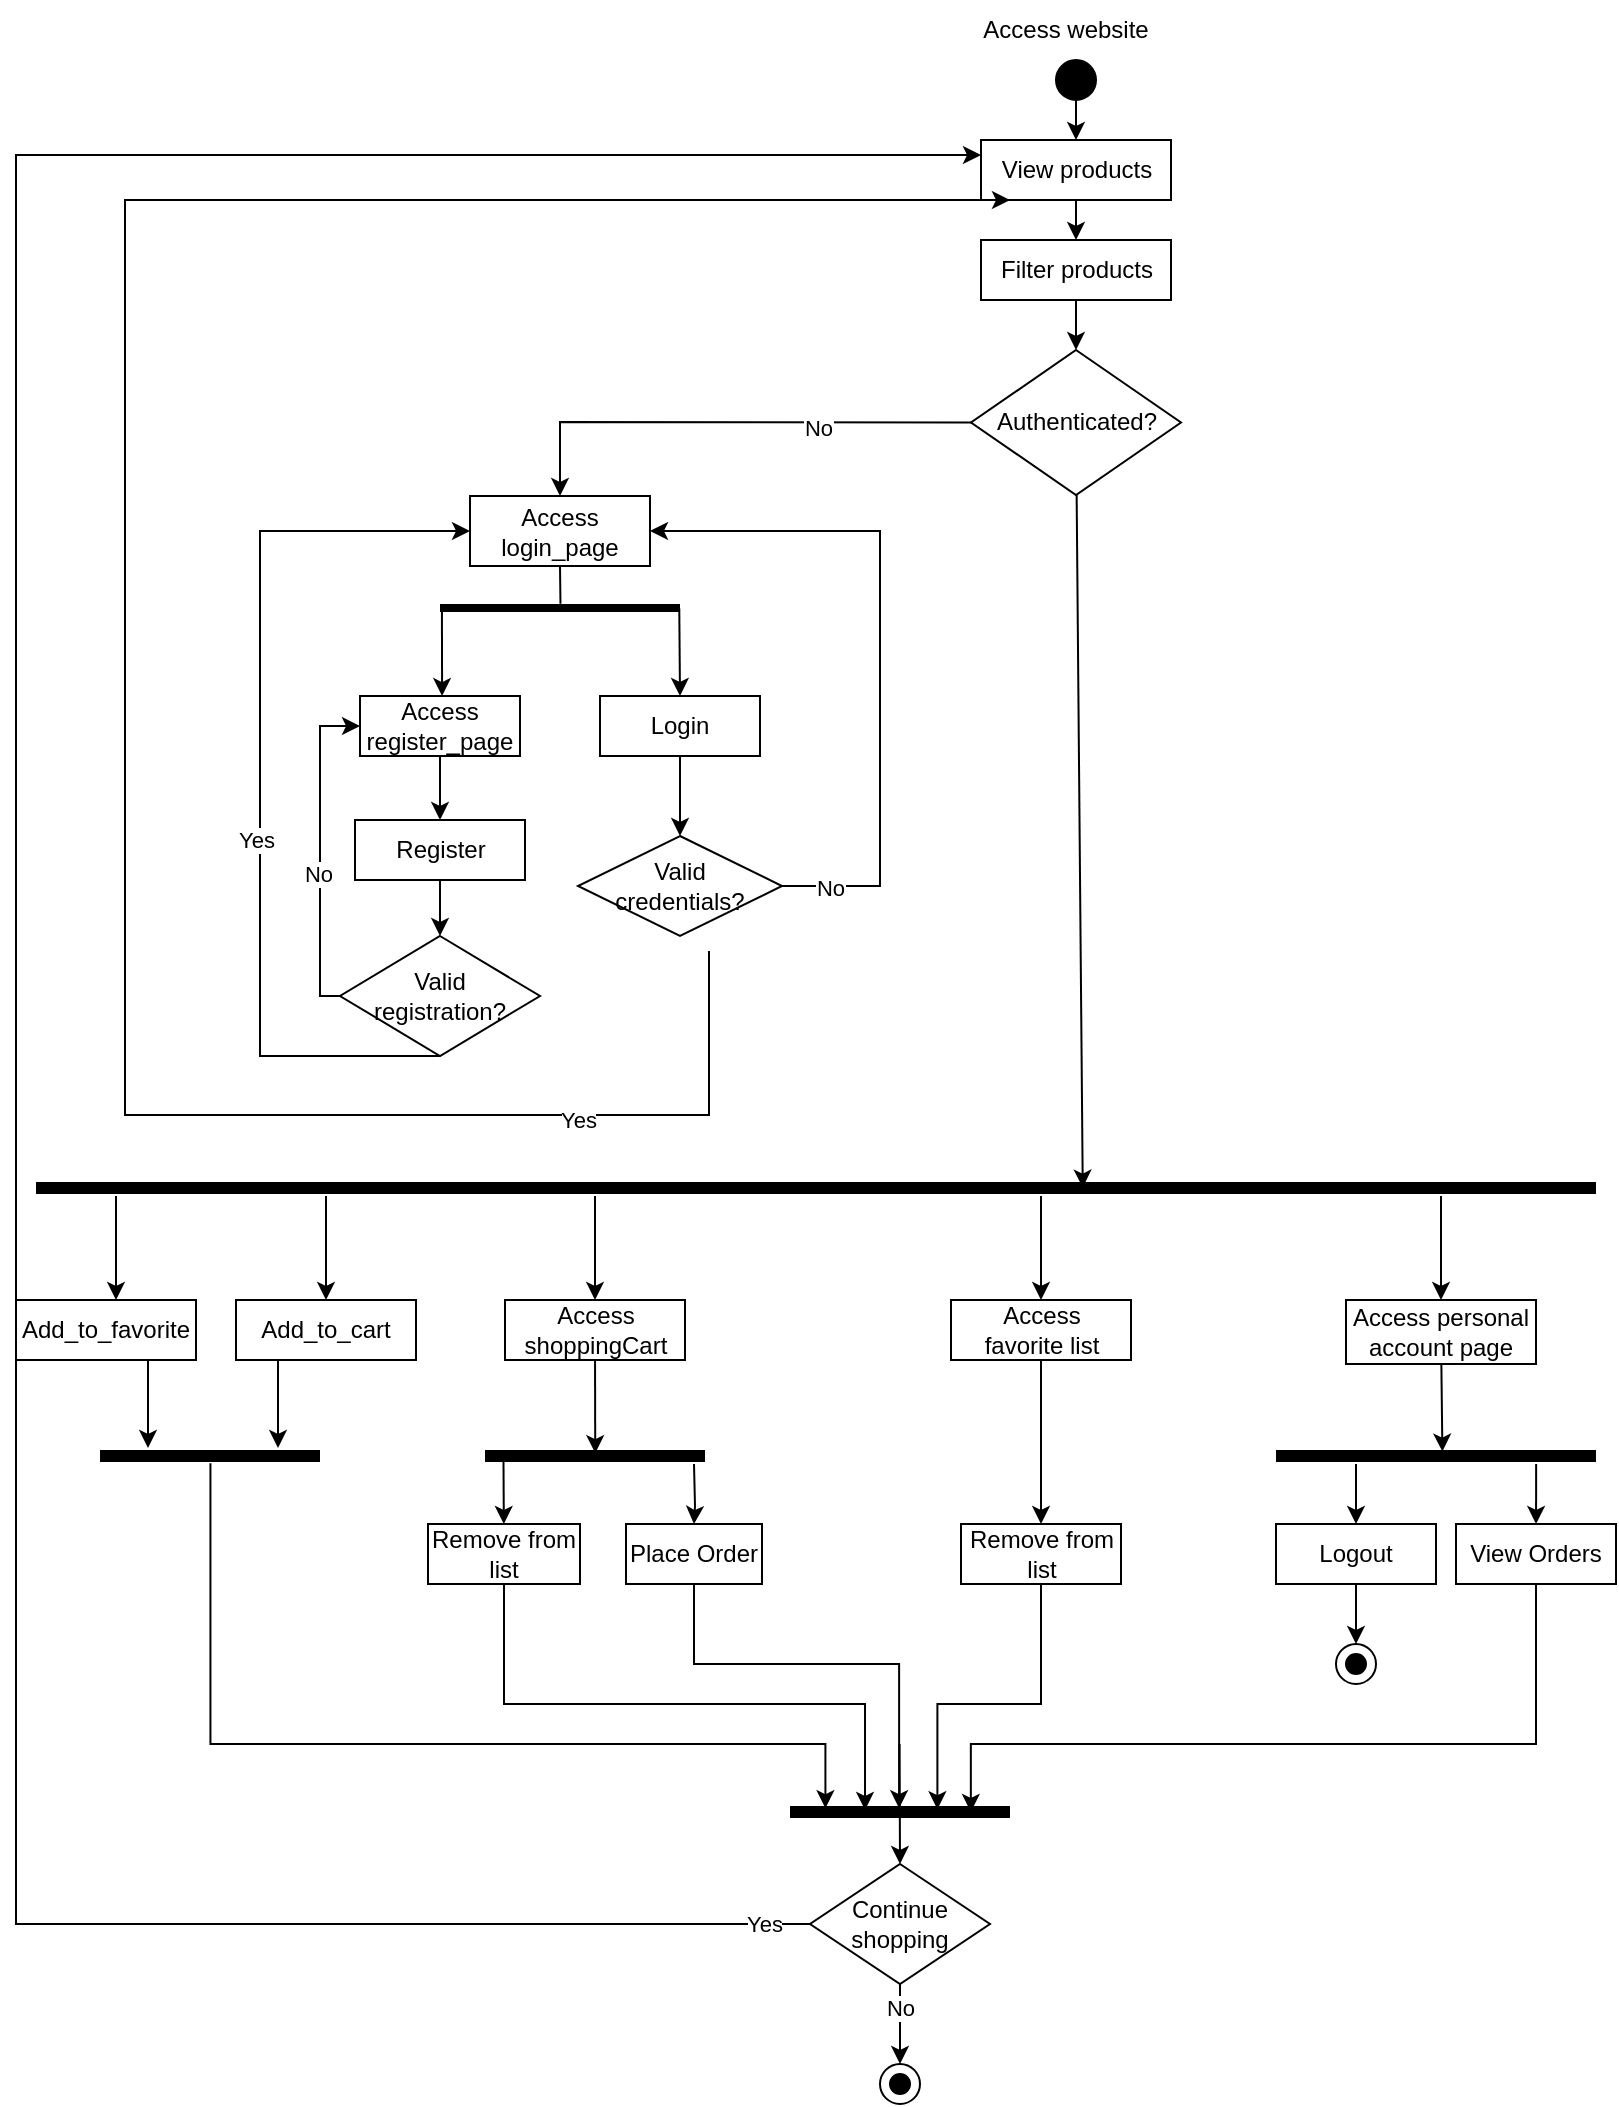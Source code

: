 <mxfile version="20.8.16" type="device"><diagram name="Page-1" id="8Jb1jK2XtyDm1GlKme4J"><mxGraphModel dx="1595" dy="768" grid="1" gridSize="10" guides="1" tooltips="1" connect="1" arrows="1" fold="1" page="1" pageScale="1" pageWidth="850" pageHeight="1100" math="0" shadow="0"><root><mxCell id="0"/><mxCell id="1" parent="0"/><mxCell id="2t6oH9smJ5xH0TfcndmP-1" value="" style="ellipse;whiteSpace=wrap;html=1;fillColor=#000000;" parent="1" vertex="1"><mxGeometry x="540" y="30" width="20" height="20" as="geometry"/></mxCell><mxCell id="2t6oH9smJ5xH0TfcndmP-2" value="Access website" style="text;html=1;strokeColor=none;fillColor=none;align=center;verticalAlign=middle;whiteSpace=wrap;rounded=0;" parent="1" vertex="1"><mxGeometry x="490" width="110" height="30" as="geometry"/></mxCell><mxCell id="2t6oH9smJ5xH0TfcndmP-3" value="" style="endArrow=classic;html=1;rounded=0;exitX=0.5;exitY=1;exitDx=0;exitDy=0;entryX=0.5;entryY=0;entryDx=0;entryDy=0;" parent="1" target="2t6oH9smJ5xH0TfcndmP-4" edge="1" source="2t6oH9smJ5xH0TfcndmP-1"><mxGeometry width="50" height="50" relative="1" as="geometry"><mxPoint x="550" y="50" as="sourcePoint"/><mxPoint x="550" y="80" as="targetPoint"/></mxGeometry></mxCell><mxCell id="RLt2zQZC0hXPuKX8v99O-30" value="" style="edgeStyle=none;rounded=0;orthogonalLoop=1;jettySize=auto;html=1;" edge="1" parent="1" source="2t6oH9smJ5xH0TfcndmP-4" target="RLt2zQZC0hXPuKX8v99O-28"><mxGeometry relative="1" as="geometry"/></mxCell><mxCell id="2t6oH9smJ5xH0TfcndmP-4" value="View products" style="rounded=0;whiteSpace=wrap;html=1;fillColor=#FFFFFF;" parent="1" vertex="1"><mxGeometry x="502.5" y="70" width="95" height="30" as="geometry"/></mxCell><mxCell id="2t6oH9smJ5xH0TfcndmP-12" value="" style="line;strokeWidth=6;fillColor=none;align=left;verticalAlign=middle;spacingTop=-1;spacingLeft=3;spacingRight=3;rotatable=0;labelPosition=right;points=[];portConstraint=eastwest;strokeColor=#000000;" parent="1" vertex="1"><mxGeometry x="30" y="590" width="780" height="8" as="geometry"/></mxCell><mxCell id="RLt2zQZC0hXPuKX8v99O-62" value="" style="edgeStyle=elbowEdgeStyle;rounded=0;orthogonalLoop=1;jettySize=auto;html=1;" edge="1" parent="1" source="2t6oH9smJ5xH0TfcndmP-12" target="2t6oH9smJ5xH0TfcndmP-18"><mxGeometry relative="1" as="geometry"/></mxCell><mxCell id="RLt2zQZC0hXPuKX8v99O-71" value="" style="edgeStyle=orthogonalEdgeStyle;rounded=0;orthogonalLoop=1;jettySize=auto;html=1;" edge="1" parent="1" source="2t6oH9smJ5xH0TfcndmP-18" target="RLt2zQZC0hXPuKX8v99O-22"><mxGeometry relative="1" as="geometry"/></mxCell><mxCell id="2t6oH9smJ5xH0TfcndmP-18" value="Access&lt;br&gt;favorite list" style="rounded=0;whiteSpace=wrap;html=1;fillColor=#FFFFFF;" parent="1" vertex="1"><mxGeometry x="487.5" y="650" width="90" height="30" as="geometry"/></mxCell><mxCell id="RLt2zQZC0hXPuKX8v99O-45" style="edgeStyle=none;rounded=0;orthogonalLoop=1;jettySize=auto;html=1;entryX=0.501;entryY=0.321;entryDx=0;entryDy=0;entryPerimeter=0;" edge="1" parent="1" source="2t6oH9smJ5xH0TfcndmP-19" target="RLt2zQZC0hXPuKX8v99O-11"><mxGeometry relative="1" as="geometry"/></mxCell><mxCell id="RLt2zQZC0hXPuKX8v99O-63" value="" style="edgeStyle=elbowEdgeStyle;rounded=0;orthogonalLoop=1;jettySize=auto;html=1;" edge="1" parent="1" source="2t6oH9smJ5xH0TfcndmP-12" target="2t6oH9smJ5xH0TfcndmP-19"><mxGeometry relative="1" as="geometry"/></mxCell><mxCell id="2t6oH9smJ5xH0TfcndmP-19" value="Access&lt;br&gt;shoppingCart" style="rounded=0;whiteSpace=wrap;html=1;fillColor=#FFFFFF;" parent="1" vertex="1"><mxGeometry x="264.5" y="650" width="90" height="30" as="geometry"/></mxCell><mxCell id="RLt2zQZC0hXPuKX8v99O-65" value="" style="edgeStyle=elbowEdgeStyle;rounded=0;orthogonalLoop=1;jettySize=auto;html=1;" edge="1" parent="1" source="2t6oH9smJ5xH0TfcndmP-12" target="2t6oH9smJ5xH0TfcndmP-20"><mxGeometry relative="1" as="geometry"/></mxCell><mxCell id="RLt2zQZC0hXPuKX8v99O-67" value="" style="edgeStyle=elbowEdgeStyle;rounded=0;orthogonalLoop=1;jettySize=auto;html=1;" edge="1" parent="1" source="2t6oH9smJ5xH0TfcndmP-20" target="RLt2zQZC0hXPuKX8v99O-66"><mxGeometry relative="1" as="geometry"/></mxCell><mxCell id="2t6oH9smJ5xH0TfcndmP-20" value="Add_to_favorite" style="rounded=0;whiteSpace=wrap;html=1;fillColor=#FFFFFF;" parent="1" vertex="1"><mxGeometry x="20" y="650" width="90" height="30" as="geometry"/></mxCell><mxCell id="RLt2zQZC0hXPuKX8v99O-64" value="" style="edgeStyle=elbowEdgeStyle;rounded=0;orthogonalLoop=1;jettySize=auto;html=1;" edge="1" parent="1" source="2t6oH9smJ5xH0TfcndmP-12" target="2t6oH9smJ5xH0TfcndmP-21"><mxGeometry relative="1" as="geometry"/></mxCell><mxCell id="RLt2zQZC0hXPuKX8v99O-68" value="" style="edgeStyle=elbowEdgeStyle;rounded=0;orthogonalLoop=1;jettySize=auto;html=1;" edge="1" parent="1" source="2t6oH9smJ5xH0TfcndmP-21" target="RLt2zQZC0hXPuKX8v99O-66"><mxGeometry relative="1" as="geometry"/></mxCell><mxCell id="2t6oH9smJ5xH0TfcndmP-21" value="Add_to_cart" style="rounded=0;whiteSpace=wrap;html=1;fillColor=#FFFFFF;" parent="1" vertex="1"><mxGeometry x="130" y="650" width="90" height="30" as="geometry"/></mxCell><mxCell id="RLt2zQZC0hXPuKX8v99O-44" style="edgeStyle=none;rounded=0;orthogonalLoop=1;jettySize=auto;html=1;entryX=0.52;entryY=0.226;entryDx=0;entryDy=0;entryPerimeter=0;" edge="1" parent="1" source="2t6oH9smJ5xH0TfcndmP-25" target="RLt2zQZC0hXPuKX8v99O-24"><mxGeometry relative="1" as="geometry"/></mxCell><mxCell id="RLt2zQZC0hXPuKX8v99O-61" value="" style="edgeStyle=elbowEdgeStyle;rounded=0;orthogonalLoop=1;jettySize=auto;html=1;" edge="1" parent="1" source="2t6oH9smJ5xH0TfcndmP-12" target="2t6oH9smJ5xH0TfcndmP-25"><mxGeometry relative="1" as="geometry"/></mxCell><mxCell id="2t6oH9smJ5xH0TfcndmP-25" value="Access personal account page" style="rounded=0;whiteSpace=wrap;html=1;fillColor=#FFFFFF;" parent="1" vertex="1"><mxGeometry x="685" y="650" width="95" height="32" as="geometry"/></mxCell><mxCell id="2t6oH9smJ5xH0TfcndmP-34" value="Access&lt;br&gt;login_page" style="rounded=0;whiteSpace=wrap;html=1;fillColor=#FFFFFF;" parent="1" vertex="1"><mxGeometry x="247" y="248" width="90" height="35" as="geometry"/></mxCell><mxCell id="2t6oH9smJ5xH0TfcndmP-55" value="" style="endArrow=none;html=1;rounded=0;elbow=vertical;entryX=0.5;entryY=1;entryDx=0;entryDy=0;exitX=0.502;exitY=0.24;exitDx=0;exitDy=0;exitPerimeter=0;" parent="1" source="2t6oH9smJ5xH0TfcndmP-58" target="2t6oH9smJ5xH0TfcndmP-34" edge="1"><mxGeometry width="50" height="50" relative="1" as="geometry"><mxPoint x="292" y="318" as="sourcePoint"/><mxPoint x="302" y="328" as="targetPoint"/></mxGeometry></mxCell><mxCell id="2t6oH9smJ5xH0TfcndmP-58" value="" style="line;strokeWidth=4;fillColor=none;align=left;verticalAlign=middle;spacingTop=-1;spacingLeft=3;spacingRight=3;rotatable=0;labelPosition=right;points=[];portConstraint=eastwest;strokeColor=#000000;" parent="1" vertex="1"><mxGeometry x="232" y="300" width="120" height="8" as="geometry"/></mxCell><mxCell id="2t6oH9smJ5xH0TfcndmP-60" value="" style="endArrow=classic;html=1;rounded=0;elbow=vertical;exitX=0.997;exitY=0.53;exitDx=0;exitDy=0;exitPerimeter=0;entryX=0.5;entryY=0;entryDx=0;entryDy=0;" parent="1" source="2t6oH9smJ5xH0TfcndmP-58" target="2t6oH9smJ5xH0TfcndmP-62" edge="1"><mxGeometry width="50" height="50" relative="1" as="geometry"><mxPoint x="246" y="342" as="sourcePoint"/><mxPoint x="252" y="348" as="targetPoint"/></mxGeometry></mxCell><mxCell id="2t6oH9smJ5xH0TfcndmP-61" value="" style="endArrow=classic;html=1;rounded=0;elbow=vertical;exitX=0.008;exitY=0.506;exitDx=0;exitDy=0;exitPerimeter=0;entryX=0.513;entryY=0.001;entryDx=0;entryDy=0;entryPerimeter=0;" parent="1" source="2t6oH9smJ5xH0TfcndmP-58" target="2t6oH9smJ5xH0TfcndmP-63" edge="1"><mxGeometry width="50" height="50" relative="1" as="geometry"><mxPoint x="342" y="348" as="sourcePoint"/><mxPoint x="332" y="348" as="targetPoint"/></mxGeometry></mxCell><mxCell id="2t6oH9smJ5xH0TfcndmP-62" value="Login" style="rounded=0;whiteSpace=wrap;html=1;strokeColor=#000000;fillColor=#FFFFFF;" parent="1" vertex="1"><mxGeometry x="312" y="348" width="80" height="30" as="geometry"/></mxCell><mxCell id="2t6oH9smJ5xH0TfcndmP-63" value="Access&lt;br&gt;register_page" style="rounded=0;whiteSpace=wrap;html=1;strokeColor=#000000;fillColor=#FFFFFF;" parent="1" vertex="1"><mxGeometry x="192" y="348" width="80" height="30" as="geometry"/></mxCell><mxCell id="RLt2zQZC0hXPuKX8v99O-32" value="" style="edgeStyle=orthogonalEdgeStyle;rounded=0;orthogonalLoop=1;jettySize=auto;html=1;exitX=0.5;exitY=1;exitDx=0;exitDy=0;entryX=0;entryY=0.75;entryDx=0;entryDy=0;" edge="1" parent="1"><mxGeometry relative="1" as="geometry"><mxPoint x="366.5" y="475.5" as="sourcePoint"/><mxPoint x="517" y="100" as="targetPoint"/><Array as="points"><mxPoint x="366.5" y="557.5"/><mxPoint x="74.5" y="557.5"/><mxPoint x="74.5" y="100.5"/></Array></mxGeometry></mxCell><mxCell id="RLt2zQZC0hXPuKX8v99O-33" value="Yes" style="edgeLabel;html=1;align=center;verticalAlign=middle;resizable=0;points=[];" vertex="1" connectable="0" parent="RLt2zQZC0hXPuKX8v99O-32"><mxGeometry x="0.416" y="-1" relative="1" as="geometry"><mxPoint x="156" y="459" as="offset"/></mxGeometry></mxCell><mxCell id="2t6oH9smJ5xH0TfcndmP-69" value="Valid&lt;br&gt;credentials?" style="rhombus;whiteSpace=wrap;html=1;strokeColor=#000000;fillColor=#FFFFFF;" parent="1" vertex="1"><mxGeometry x="301" y="418" width="102" height="50" as="geometry"/></mxCell><mxCell id="2t6oH9smJ5xH0TfcndmP-70" value="" style="endArrow=classic;html=1;rounded=0;elbow=vertical;exitX=0.5;exitY=1;exitDx=0;exitDy=0;entryX=0.5;entryY=0;entryDx=0;entryDy=0;" parent="1" source="2t6oH9smJ5xH0TfcndmP-62" target="2t6oH9smJ5xH0TfcndmP-69" edge="1"><mxGeometry width="50" height="50" relative="1" as="geometry"><mxPoint x="82" y="418" as="sourcePoint"/><mxPoint x="132" y="368" as="targetPoint"/></mxGeometry></mxCell><mxCell id="2t6oH9smJ5xH0TfcndmP-73" value="" style="endArrow=classic;html=1;rounded=0;exitX=1;exitY=0.5;exitDx=0;exitDy=0;entryX=1;entryY=0.5;entryDx=0;entryDy=0;edgeStyle=elbowEdgeStyle;" parent="1" source="2t6oH9smJ5xH0TfcndmP-69" target="2t6oH9smJ5xH0TfcndmP-34" edge="1"><mxGeometry width="50" height="50" relative="1" as="geometry"><mxPoint x="422" y="448" as="sourcePoint"/><mxPoint x="402" y="268" as="targetPoint"/><Array as="points"><mxPoint x="452" y="348"/></Array></mxGeometry></mxCell><mxCell id="2t6oH9smJ5xH0TfcndmP-74" value="No" style="edgeLabel;html=1;align=center;verticalAlign=middle;resizable=0;points=[];" parent="2t6oH9smJ5xH0TfcndmP-73" vertex="1" connectable="0"><mxGeometry x="-0.86" y="-1" relative="1" as="geometry"><mxPoint as="offset"/></mxGeometry></mxCell><mxCell id="2t6oH9smJ5xH0TfcndmP-77" value="Valid&lt;br&gt;registration?" style="rhombus;whiteSpace=wrap;html=1;strokeColor=#000000;fillColor=#FFFFFF;" parent="1" vertex="1"><mxGeometry x="182" y="468" width="100" height="60" as="geometry"/></mxCell><mxCell id="2t6oH9smJ5xH0TfcndmP-78" value="" style="endArrow=classic;html=1;rounded=0;exitX=0.5;exitY=1;exitDx=0;exitDy=0;entryX=0;entryY=0.5;entryDx=0;entryDy=0;edgeStyle=elbowEdgeStyle;" parent="1" source="2t6oH9smJ5xH0TfcndmP-77" target="2t6oH9smJ5xH0TfcndmP-34" edge="1"><mxGeometry width="50" height="50" relative="1" as="geometry"><mxPoint x="212" y="548" as="sourcePoint"/><mxPoint x="232" y="518" as="targetPoint"/><Array as="points"><mxPoint x="142" y="368"/></Array></mxGeometry></mxCell><mxCell id="2t6oH9smJ5xH0TfcndmP-79" value="Yes" style="edgeLabel;html=1;align=center;verticalAlign=middle;resizable=0;points=[];" parent="2t6oH9smJ5xH0TfcndmP-78" vertex="1" connectable="0"><mxGeometry x="-0.393" y="2" relative="1" as="geometry"><mxPoint y="-59" as="offset"/></mxGeometry></mxCell><mxCell id="2t6oH9smJ5xH0TfcndmP-80" value="" style="endArrow=classic;html=1;rounded=0;exitX=0;exitY=0.5;exitDx=0;exitDy=0;entryX=0;entryY=0.5;entryDx=0;entryDy=0;edgeStyle=elbowEdgeStyle;" parent="1" source="2t6oH9smJ5xH0TfcndmP-77" target="2t6oH9smJ5xH0TfcndmP-63" edge="1"><mxGeometry width="50" height="50" relative="1" as="geometry"><mxPoint x="122" y="478" as="sourcePoint"/><mxPoint x="172" y="428" as="targetPoint"/><Array as="points"><mxPoint x="172" y="408"/></Array></mxGeometry></mxCell><mxCell id="2t6oH9smJ5xH0TfcndmP-81" value="No" style="edgeLabel;html=1;align=center;verticalAlign=middle;resizable=0;points=[];" parent="2t6oH9smJ5xH0TfcndmP-80" vertex="1" connectable="0"><mxGeometry x="-0.305" y="1" relative="1" as="geometry"><mxPoint y="-14" as="offset"/></mxGeometry></mxCell><mxCell id="2t6oH9smJ5xH0TfcndmP-84" value="" style="endArrow=classic;html=1;rounded=0;exitX=0.5;exitY=1;exitDx=0;exitDy=0;entryX=0.5;entryY=0;entryDx=0;entryDy=0;" parent="1" source="2t6oH9smJ5xH0TfcndmP-63" target="2t6oH9smJ5xH0TfcndmP-86" edge="1"><mxGeometry width="50" height="50" relative="1" as="geometry"><mxPoint x="272" y="438" as="sourcePoint"/><mxPoint x="232" y="418" as="targetPoint"/></mxGeometry></mxCell><mxCell id="2t6oH9smJ5xH0TfcndmP-86" value="Register" style="rounded=0;whiteSpace=wrap;html=1;strokeColor=#000000;fillColor=#FFFFFF;" parent="1" vertex="1"><mxGeometry x="189.5" y="410" width="85" height="30" as="geometry"/></mxCell><mxCell id="2t6oH9smJ5xH0TfcndmP-87" value="" style="endArrow=classic;html=1;rounded=0;elbow=vertical;exitX=0.5;exitY=1;exitDx=0;exitDy=0;entryX=0.5;entryY=0;entryDx=0;entryDy=0;" parent="1" source="2t6oH9smJ5xH0TfcndmP-86" target="2t6oH9smJ5xH0TfcndmP-77" edge="1"><mxGeometry width="50" height="50" relative="1" as="geometry"><mxPoint x="312" y="658" as="sourcePoint"/><mxPoint x="362" y="608" as="targetPoint"/></mxGeometry></mxCell><mxCell id="RLt2zQZC0hXPuKX8v99O-31" style="edgeStyle=none;rounded=0;orthogonalLoop=1;jettySize=auto;html=1;entryX=0.671;entryY=0.475;entryDx=0;entryDy=0;entryPerimeter=0;" edge="1" parent="1" source="mfR7uSEzLlshYsVtk4t2-13" target="2t6oH9smJ5xH0TfcndmP-12"><mxGeometry relative="1" as="geometry"/></mxCell><mxCell id="mfR7uSEzLlshYsVtk4t2-13" value="Authenticated?" style="rhombus;whiteSpace=wrap;html=1;" parent="1" vertex="1"><mxGeometry x="497.5" y="175" width="105" height="72.5" as="geometry"/></mxCell><mxCell id="mfR7uSEzLlshYsVtk4t2-16" value="" style="endArrow=classic;html=1;rounded=0;exitX=0;exitY=0.5;exitDx=0;exitDy=0;entryX=0.5;entryY=0;entryDx=0;entryDy=0;edgeStyle=elbowEdgeStyle;elbow=vertical;" parent="1" source="mfR7uSEzLlshYsVtk4t2-13" target="2t6oH9smJ5xH0TfcndmP-34" edge="1"><mxGeometry width="50" height="50" relative="1" as="geometry"><mxPoint x="210" y="230" as="sourcePoint"/><mxPoint x="260" y="180" as="targetPoint"/><Array as="points"><mxPoint x="390" y="211"/></Array></mxGeometry></mxCell><mxCell id="mfR7uSEzLlshYsVtk4t2-17" value="No" style="edgeLabel;html=1;align=center;verticalAlign=middle;resizable=0;points=[];" parent="mfR7uSEzLlshYsVtk4t2-16" vertex="1" connectable="0"><mxGeometry x="-0.361" y="3" relative="1" as="geometry"><mxPoint as="offset"/></mxGeometry></mxCell><mxCell id="RLt2zQZC0hXPuKX8v99O-34" value="" style="rounded=0;orthogonalLoop=1;jettySize=auto;html=1;exitX=0.084;exitY=0.702;exitDx=0;exitDy=0;exitPerimeter=0;" edge="1" parent="1" source="RLt2zQZC0hXPuKX8v99O-11" target="RLt2zQZC0hXPuKX8v99O-9"><mxGeometry relative="1" as="geometry"/></mxCell><mxCell id="RLt2zQZC0hXPuKX8v99O-50" value="" style="edgeStyle=elbowEdgeStyle;rounded=0;orthogonalLoop=1;jettySize=auto;html=1;entryX=0.341;entryY=0.37;entryDx=0;entryDy=0;exitX=0.5;exitY=1;exitDx=0;exitDy=0;entryPerimeter=0;elbow=vertical;" edge="1" parent="1" source="RLt2zQZC0hXPuKX8v99O-9" target="RLt2zQZC0hXPuKX8v99O-79"><mxGeometry relative="1" as="geometry"><Array as="points"><mxPoint x="370" y="852"/></Array></mxGeometry></mxCell><mxCell id="RLt2zQZC0hXPuKX8v99O-9" value="Remove from list" style="rounded=0;whiteSpace=wrap;html=1;" vertex="1" parent="1"><mxGeometry x="226" y="762" width="76" height="30" as="geometry"/></mxCell><mxCell id="RLt2zQZC0hXPuKX8v99O-11" value="" style="line;strokeWidth=6;fillColor=none;align=left;verticalAlign=middle;spacingTop=-1;spacingLeft=3;spacingRight=3;rotatable=0;labelPosition=right;points=[];portConstraint=eastwest;strokeColor=#000000;" vertex="1" parent="1"><mxGeometry x="254.5" y="724" width="110" height="8" as="geometry"/></mxCell><mxCell id="RLt2zQZC0hXPuKX8v99O-78" value="" style="edgeStyle=orthogonalEdgeStyle;rounded=0;orthogonalLoop=1;jettySize=auto;html=1;" edge="1" parent="1" target="RLt2zQZC0hXPuKX8v99O-20"><mxGeometry relative="1" as="geometry"><mxPoint x="359" y="732" as="sourcePoint"/></mxGeometry></mxCell><mxCell id="RLt2zQZC0hXPuKX8v99O-20" value="Place Order" style="rounded=0;whiteSpace=wrap;html=1;" vertex="1" parent="1"><mxGeometry x="325" y="762" width="68" height="30" as="geometry"/></mxCell><mxCell id="RLt2zQZC0hXPuKX8v99O-83" style="edgeStyle=elbowEdgeStyle;rounded=0;orthogonalLoop=1;jettySize=auto;elbow=vertical;html=1;entryX=0.67;entryY=0.326;entryDx=0;entryDy=0;entryPerimeter=0;exitX=0.5;exitY=1;exitDx=0;exitDy=0;" edge="1" parent="1" source="RLt2zQZC0hXPuKX8v99O-22" target="RLt2zQZC0hXPuKX8v99O-79"><mxGeometry relative="1" as="geometry"><Array as="points"><mxPoint x="510" y="852"/></Array></mxGeometry></mxCell><mxCell id="RLt2zQZC0hXPuKX8v99O-22" value="Remove from list" style="rounded=0;whiteSpace=wrap;html=1;" vertex="1" parent="1"><mxGeometry x="492.5" y="762" width="80" height="30" as="geometry"/></mxCell><mxCell id="RLt2zQZC0hXPuKX8v99O-24" value="" style="line;strokeWidth=6;fillColor=none;align=left;verticalAlign=middle;spacingTop=-1;spacingLeft=3;spacingRight=3;rotatable=0;labelPosition=right;points=[];portConstraint=eastwest;strokeColor=#000000;" vertex="1" parent="1"><mxGeometry x="650" y="724" width="160" height="8" as="geometry"/></mxCell><mxCell id="RLt2zQZC0hXPuKX8v99O-41" style="edgeStyle=none;rounded=0;orthogonalLoop=1;jettySize=auto;html=1;exitX=0.25;exitY=1;exitDx=0;exitDy=0;exitPerimeter=0;" edge="1" parent="1" source="RLt2zQZC0hXPuKX8v99O-24" target="RLt2zQZC0hXPuKX8v99O-25"><mxGeometry relative="1" as="geometry"/></mxCell><mxCell id="RLt2zQZC0hXPuKX8v99O-55" value="" style="edgeStyle=none;rounded=0;orthogonalLoop=1;jettySize=auto;html=1;entryX=0.5;entryY=0;entryDx=0;entryDy=0;" edge="1" parent="1" source="RLt2zQZC0hXPuKX8v99O-25" target="RLt2zQZC0hXPuKX8v99O-60"><mxGeometry relative="1" as="geometry"><mxPoint x="691.7" y="844.288" as="targetPoint"/></mxGeometry></mxCell><mxCell id="RLt2zQZC0hXPuKX8v99O-25" value="Logout" style="rounded=0;whiteSpace=wrap;html=1;" vertex="1" parent="1"><mxGeometry x="650" y="762" width="80" height="30" as="geometry"/></mxCell><mxCell id="RLt2zQZC0hXPuKX8v99O-42" style="edgeStyle=none;rounded=0;orthogonalLoop=1;jettySize=auto;html=1;exitX=0.813;exitY=1;exitDx=0;exitDy=0;exitPerimeter=0;" edge="1" parent="1" source="RLt2zQZC0hXPuKX8v99O-24" target="RLt2zQZC0hXPuKX8v99O-26"><mxGeometry relative="1" as="geometry"/></mxCell><mxCell id="RLt2zQZC0hXPuKX8v99O-56" value="" style="edgeStyle=elbowEdgeStyle;rounded=0;orthogonalLoop=1;jettySize=auto;html=1;entryX=0.822;entryY=0.5;entryDx=0;entryDy=0;exitX=0.5;exitY=1;exitDx=0;exitDy=0;entryPerimeter=0;elbow=vertical;" edge="1" parent="1" source="RLt2zQZC0hXPuKX8v99O-26" target="RLt2zQZC0hXPuKX8v99O-79"><mxGeometry relative="1" as="geometry"><mxPoint x="781.3" y="844.664" as="targetPoint"/><Array as="points"><mxPoint x="640" y="872"/></Array></mxGeometry></mxCell><mxCell id="RLt2zQZC0hXPuKX8v99O-26" value="View Orders" style="rounded=0;whiteSpace=wrap;html=1;" vertex="1" parent="1"><mxGeometry x="740" y="762" width="80" height="30" as="geometry"/></mxCell><mxCell id="RLt2zQZC0hXPuKX8v99O-29" value="" style="edgeStyle=none;rounded=0;orthogonalLoop=1;jettySize=auto;html=1;" edge="1" parent="1" source="RLt2zQZC0hXPuKX8v99O-28" target="mfR7uSEzLlshYsVtk4t2-13"><mxGeometry relative="1" as="geometry"/></mxCell><mxCell id="RLt2zQZC0hXPuKX8v99O-28" value="Filter products" style="rounded=0;whiteSpace=wrap;html=1;fillColor=#FFFFFF;" vertex="1" parent="1"><mxGeometry x="502.5" y="120" width="95" height="30" as="geometry"/></mxCell><mxCell id="RLt2zQZC0hXPuKX8v99O-60" value="" style="ellipse;whiteSpace=wrap;html=1;" vertex="1" parent="1"><mxGeometry x="680" y="822" width="20" height="20" as="geometry"/></mxCell><mxCell id="RLt2zQZC0hXPuKX8v99O-59" value="" style="ellipse;whiteSpace=wrap;html=1;fillColor=#000000;" vertex="1" parent="1"><mxGeometry x="685" y="827" width="10" height="10" as="geometry"/></mxCell><mxCell id="RLt2zQZC0hXPuKX8v99O-69" style="edgeStyle=elbowEdgeStyle;rounded=0;orthogonalLoop=1;jettySize=auto;html=1;exitX=0.502;exitY=0.956;exitDx=0;exitDy=0;exitPerimeter=0;entryX=0.161;entryY=0.265;entryDx=0;entryDy=0;entryPerimeter=0;elbow=vertical;" edge="1" parent="1" source="RLt2zQZC0hXPuKX8v99O-66" target="RLt2zQZC0hXPuKX8v99O-79"><mxGeometry relative="1" as="geometry"><mxPoint y="362" as="targetPoint"/><Array as="points"><mxPoint x="340" y="872"/><mxPoint x="270" y="832"/></Array></mxGeometry></mxCell><mxCell id="RLt2zQZC0hXPuKX8v99O-66" value="" style="line;strokeWidth=6;fillColor=none;align=left;verticalAlign=middle;spacingTop=-1;spacingLeft=3;spacingRight=3;rotatable=0;labelPosition=right;points=[];portConstraint=eastwest;strokeColor=#000000;" vertex="1" parent="1"><mxGeometry x="62" y="724" width="110" height="8" as="geometry"/></mxCell><mxCell id="RLt2zQZC0hXPuKX8v99O-76" value="" style="edgeStyle=orthogonalEdgeStyle;rounded=0;orthogonalLoop=1;jettySize=auto;html=1;entryX=0.5;entryY=0;entryDx=0;entryDy=0;" edge="1" parent="1" source="RLt2zQZC0hXPuKX8v99O-72" target="RLt2zQZC0hXPuKX8v99O-74"><mxGeometry relative="1" as="geometry"/></mxCell><mxCell id="RLt2zQZC0hXPuKX8v99O-77" value="No" style="edgeLabel;html=1;align=center;verticalAlign=middle;resizable=0;points=[];" vertex="1" connectable="0" parent="RLt2zQZC0hXPuKX8v99O-76"><mxGeometry x="-0.413" relative="1" as="geometry"><mxPoint as="offset"/></mxGeometry></mxCell><mxCell id="RLt2zQZC0hXPuKX8v99O-81" style="edgeStyle=elbowEdgeStyle;rounded=0;orthogonalLoop=1;jettySize=auto;html=1;exitX=0.498;exitY=0.738;exitDx=0;exitDy=0;exitPerimeter=0;entryX=0.5;entryY=0;entryDx=0;entryDy=0;" edge="1" parent="1" source="RLt2zQZC0hXPuKX8v99O-79" target="RLt2zQZC0hXPuKX8v99O-72"><mxGeometry relative="1" as="geometry"><Array as="points"><mxPoint x="462" y="872"/></Array></mxGeometry></mxCell><mxCell id="RLt2zQZC0hXPuKX8v99O-72" value="Continue shopping" style="rhombus;whiteSpace=wrap;html=1;" vertex="1" parent="1"><mxGeometry x="417" y="932" width="90" height="60" as="geometry"/></mxCell><mxCell id="RLt2zQZC0hXPuKX8v99O-74" value="" style="ellipse;whiteSpace=wrap;html=1;" vertex="1" parent="1"><mxGeometry x="452" y="1032" width="20" height="20" as="geometry"/></mxCell><mxCell id="RLt2zQZC0hXPuKX8v99O-75" value="" style="ellipse;whiteSpace=wrap;html=1;fillColor=#000000;" vertex="1" parent="1"><mxGeometry x="457" y="1037" width="10" height="10" as="geometry"/></mxCell><mxCell id="RLt2zQZC0hXPuKX8v99O-79" value="" style="line;strokeWidth=6;fillColor=none;align=left;verticalAlign=middle;spacingTop=-1;spacingLeft=3;spacingRight=3;rotatable=0;labelPosition=right;points=[];portConstraint=eastwest;strokeColor=#000000;" vertex="1" parent="1"><mxGeometry x="407" y="902" width="110" height="8" as="geometry"/></mxCell><mxCell id="RLt2zQZC0hXPuKX8v99O-82" value="" style="endArrow=classic;html=1;rounded=0;exitX=0.5;exitY=1;exitDx=0;exitDy=0;entryX=0.496;entryY=0.265;entryDx=0;entryDy=0;entryPerimeter=0;edgeStyle=elbowEdgeStyle;elbow=vertical;" edge="1" parent="1" source="RLt2zQZC0hXPuKX8v99O-20" target="RLt2zQZC0hXPuKX8v99O-79"><mxGeometry width="50" height="50" relative="1" as="geometry"><mxPoint x="430" y="782" as="sourcePoint"/><mxPoint x="480" y="732" as="targetPoint"/><Array as="points"><mxPoint x="390" y="832"/><mxPoint x="410" y="812"/></Array></mxGeometry></mxCell><mxCell id="RLt2zQZC0hXPuKX8v99O-84" value="" style="endArrow=classic;html=1;rounded=0;exitX=0;exitY=0.5;exitDx=0;exitDy=0;entryX=0;entryY=0.25;entryDx=0;entryDy=0;edgeStyle=elbowEdgeStyle;" edge="1" parent="1" source="RLt2zQZC0hXPuKX8v99O-72" target="2t6oH9smJ5xH0TfcndmP-4"><mxGeometry width="50" height="50" relative="1" as="geometry"><mxPoint x="360" y="1000" as="sourcePoint"/><mxPoint x="410" y="950" as="targetPoint"/><Array as="points"><mxPoint x="20" y="530"/></Array></mxGeometry></mxCell><mxCell id="RLt2zQZC0hXPuKX8v99O-85" value="Yes" style="edgeLabel;html=1;align=center;verticalAlign=middle;resizable=0;points=[];" vertex="1" connectable="0" parent="RLt2zQZC0hXPuKX8v99O-84"><mxGeometry x="-0.952" y="-1" relative="1" as="geometry"><mxPoint x="19" y="1" as="offset"/></mxGeometry></mxCell></root></mxGraphModel></diagram></mxfile>